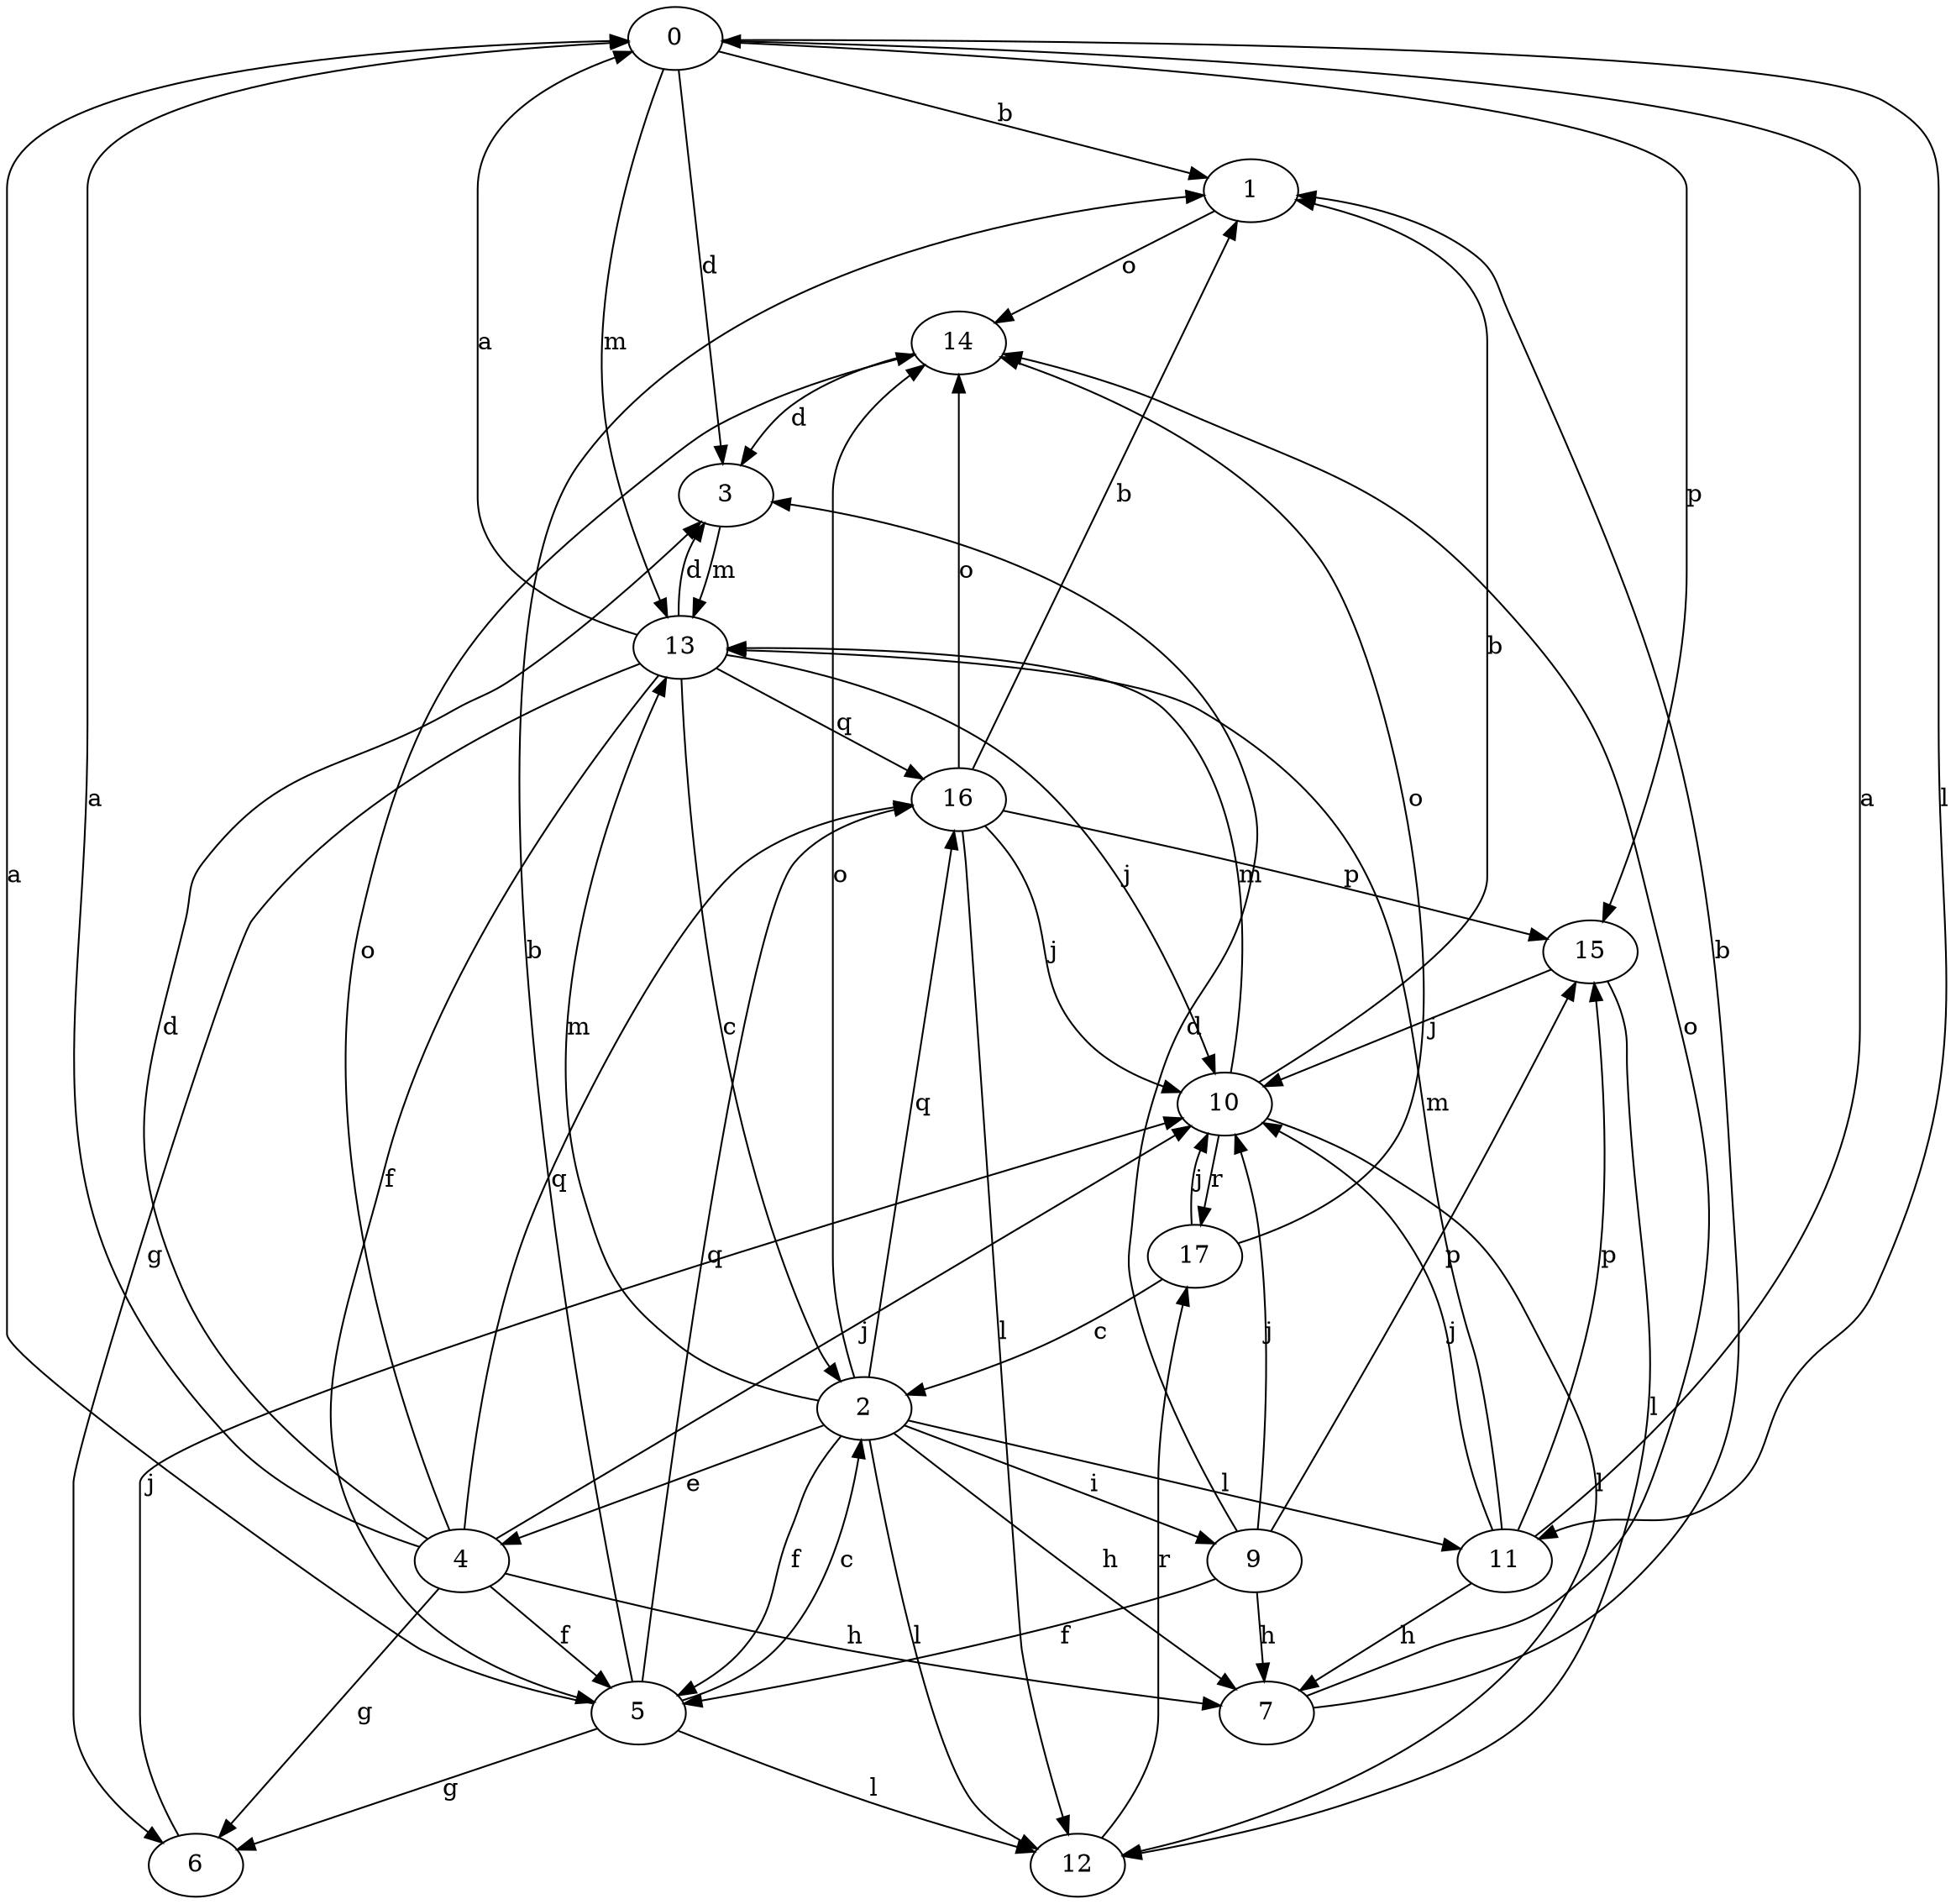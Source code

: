 strict digraph  {
0;
1;
2;
3;
4;
5;
6;
7;
9;
10;
11;
12;
13;
14;
15;
16;
17;
0 -> 1  [label=b];
0 -> 3  [label=d];
0 -> 11  [label=l];
0 -> 13  [label=m];
0 -> 15  [label=p];
1 -> 14  [label=o];
2 -> 4  [label=e];
2 -> 5  [label=f];
2 -> 7  [label=h];
2 -> 9  [label=i];
2 -> 11  [label=l];
2 -> 12  [label=l];
2 -> 13  [label=m];
2 -> 14  [label=o];
2 -> 16  [label=q];
3 -> 13  [label=m];
4 -> 0  [label=a];
4 -> 3  [label=d];
4 -> 5  [label=f];
4 -> 6  [label=g];
4 -> 7  [label=h];
4 -> 10  [label=j];
4 -> 14  [label=o];
4 -> 16  [label=q];
5 -> 0  [label=a];
5 -> 1  [label=b];
5 -> 2  [label=c];
5 -> 6  [label=g];
5 -> 12  [label=l];
5 -> 16  [label=q];
6 -> 10  [label=j];
7 -> 1  [label=b];
7 -> 14  [label=o];
9 -> 3  [label=d];
9 -> 5  [label=f];
9 -> 7  [label=h];
9 -> 10  [label=j];
9 -> 15  [label=p];
10 -> 1  [label=b];
10 -> 12  [label=l];
10 -> 13  [label=m];
10 -> 17  [label=r];
11 -> 0  [label=a];
11 -> 7  [label=h];
11 -> 10  [label=j];
11 -> 13  [label=m];
11 -> 15  [label=p];
12 -> 17  [label=r];
13 -> 0  [label=a];
13 -> 2  [label=c];
13 -> 3  [label=d];
13 -> 5  [label=f];
13 -> 6  [label=g];
13 -> 10  [label=j];
13 -> 16  [label=q];
14 -> 3  [label=d];
15 -> 10  [label=j];
15 -> 12  [label=l];
16 -> 1  [label=b];
16 -> 10  [label=j];
16 -> 12  [label=l];
16 -> 14  [label=o];
16 -> 15  [label=p];
17 -> 2  [label=c];
17 -> 10  [label=j];
17 -> 14  [label=o];
}
